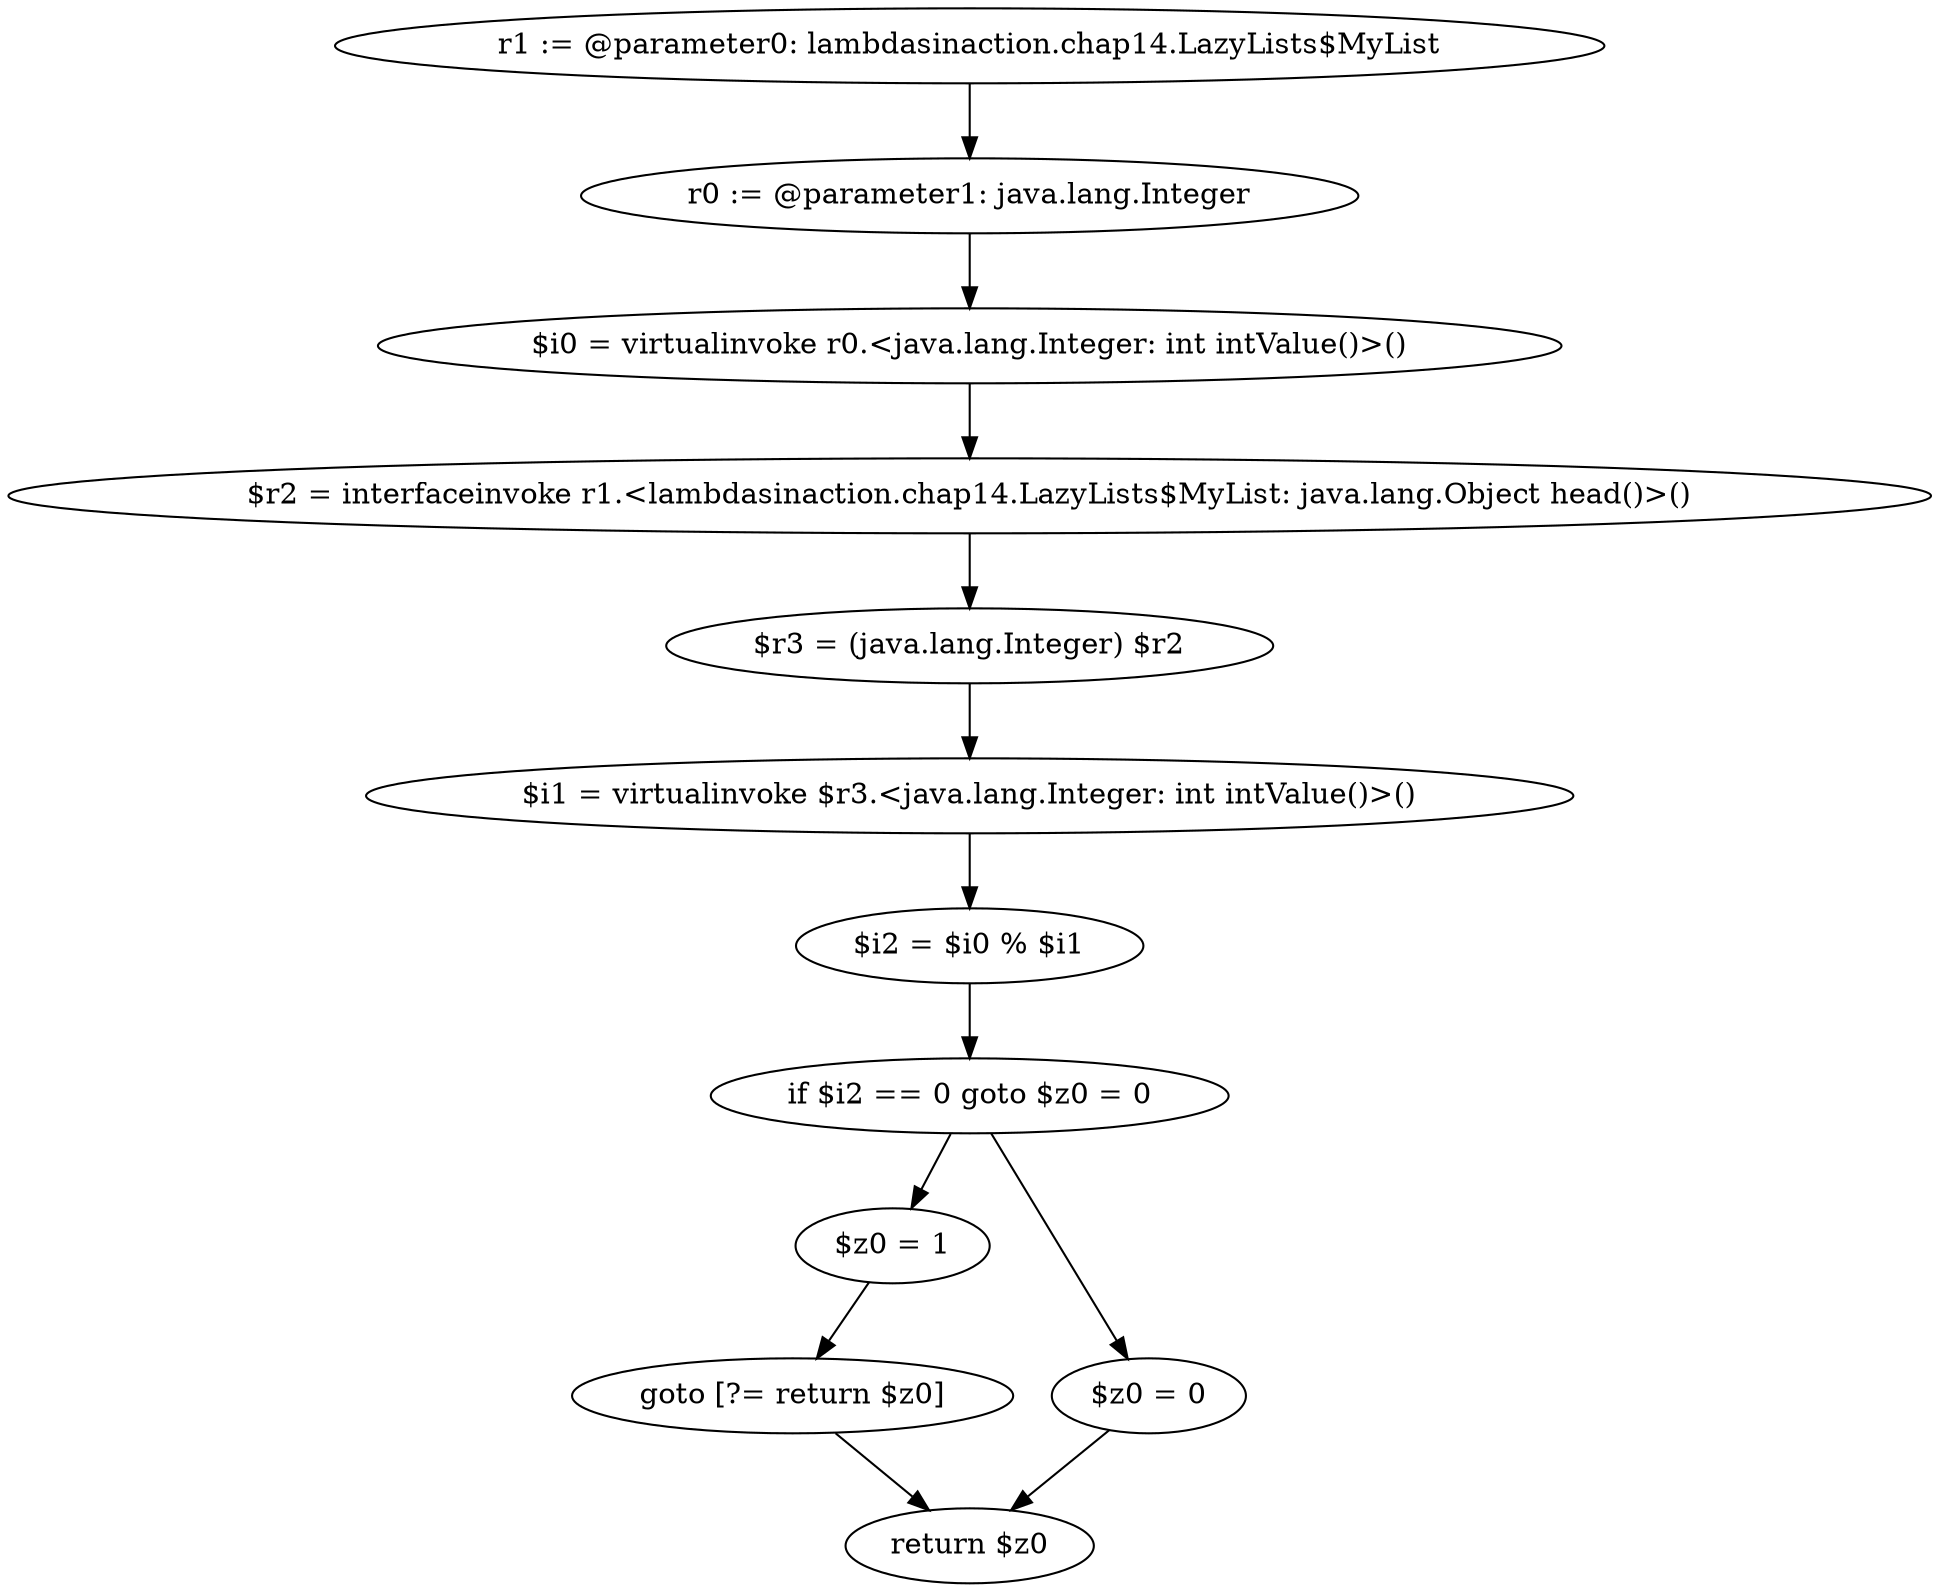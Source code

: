 digraph "unitGraph" {
    "r1 := @parameter0: lambdasinaction.chap14.LazyLists$MyList"
    "r0 := @parameter1: java.lang.Integer"
    "$i0 = virtualinvoke r0.<java.lang.Integer: int intValue()>()"
    "$r2 = interfaceinvoke r1.<lambdasinaction.chap14.LazyLists$MyList: java.lang.Object head()>()"
    "$r3 = (java.lang.Integer) $r2"
    "$i1 = virtualinvoke $r3.<java.lang.Integer: int intValue()>()"
    "$i2 = $i0 % $i1"
    "if $i2 == 0 goto $z0 = 0"
    "$z0 = 1"
    "goto [?= return $z0]"
    "$z0 = 0"
    "return $z0"
    "r1 := @parameter0: lambdasinaction.chap14.LazyLists$MyList"->"r0 := @parameter1: java.lang.Integer";
    "r0 := @parameter1: java.lang.Integer"->"$i0 = virtualinvoke r0.<java.lang.Integer: int intValue()>()";
    "$i0 = virtualinvoke r0.<java.lang.Integer: int intValue()>()"->"$r2 = interfaceinvoke r1.<lambdasinaction.chap14.LazyLists$MyList: java.lang.Object head()>()";
    "$r2 = interfaceinvoke r1.<lambdasinaction.chap14.LazyLists$MyList: java.lang.Object head()>()"->"$r3 = (java.lang.Integer) $r2";
    "$r3 = (java.lang.Integer) $r2"->"$i1 = virtualinvoke $r3.<java.lang.Integer: int intValue()>()";
    "$i1 = virtualinvoke $r3.<java.lang.Integer: int intValue()>()"->"$i2 = $i0 % $i1";
    "$i2 = $i0 % $i1"->"if $i2 == 0 goto $z0 = 0";
    "if $i2 == 0 goto $z0 = 0"->"$z0 = 1";
    "if $i2 == 0 goto $z0 = 0"->"$z0 = 0";
    "$z0 = 1"->"goto [?= return $z0]";
    "goto [?= return $z0]"->"return $z0";
    "$z0 = 0"->"return $z0";
}
